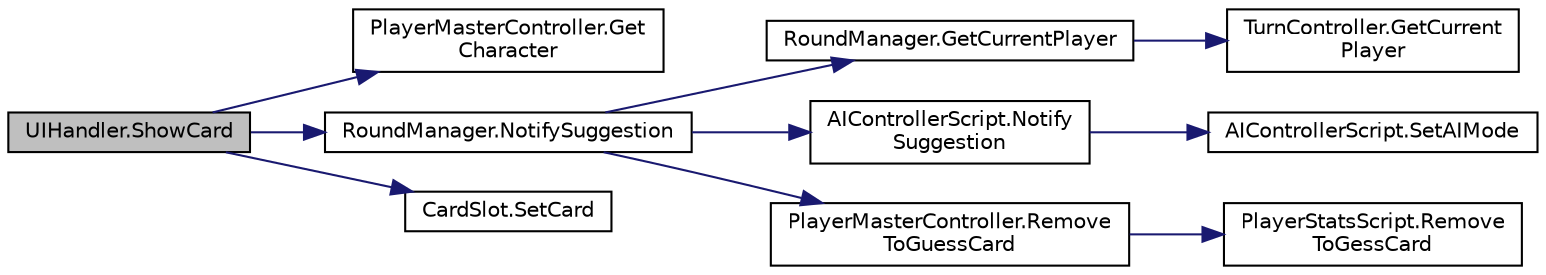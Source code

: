digraph "UIHandler.ShowCard"
{
 // LATEX_PDF_SIZE
  edge [fontname="Helvetica",fontsize="10",labelfontname="Helvetica",labelfontsize="10"];
  node [fontname="Helvetica",fontsize="10",shape=record];
  rankdir="LR";
  Node1 [label="UIHandler.ShowCard",height=0.2,width=0.4,color="black", fillcolor="grey75", style="filled", fontcolor="black",tooltip=" "];
  Node1 -> Node2 [color="midnightblue",fontsize="10",style="solid"];
  Node2 [label="PlayerMasterController.Get\lCharacter",height=0.2,width=0.4,color="black", fillcolor="white", style="filled",URL="$class_player_master_controller.html#a12c91851433777ae557a71d9f9a855f0",tooltip=" "];
  Node1 -> Node3 [color="midnightblue",fontsize="10",style="solid"];
  Node3 [label="RoundManager.NotifySuggestion",height=0.2,width=0.4,color="black", fillcolor="white", style="filled",URL="$class_round_manager.html#a6cf32ad7ffd3cafc902ae5faeb7605f8",tooltip="removing a card from the player's To Guess List notify the AI if a player finished showing a suggeste..."];
  Node3 -> Node4 [color="midnightblue",fontsize="10",style="solid"];
  Node4 [label="RoundManager.GetCurrentPlayer",height=0.2,width=0.4,color="black", fillcolor="white", style="filled",URL="$class_round_manager.html#aab3f49a5e05508a8e023a497e763c1c8",tooltip="Gets the player controller for the current player"];
  Node4 -> Node5 [color="midnightblue",fontsize="10",style="solid"];
  Node5 [label="TurnController.GetCurrent\lPlayer",height=0.2,width=0.4,color="black", fillcolor="white", style="filled",URL="$class_turn_controller.html#af16e42b7e61c5a999291327e2e556caa",tooltip=" "];
  Node3 -> Node6 [color="midnightblue",fontsize="10",style="solid"];
  Node6 [label="AIControllerScript.Notify\lSuggestion",height=0.2,width=0.4,color="black", fillcolor="white", style="filled",URL="$class_a_i_controller_script.html#a208f5afe4102ff2ca04a03a425d76279",tooltip="for the round manager to notify that another player finished picking a card to show"];
  Node6 -> Node7 [color="midnightblue",fontsize="10",style="solid"];
  Node7 [label="AIControllerScript.SetAIMode",height=0.2,width=0.4,color="black", fillcolor="white", style="filled",URL="$class_a_i_controller_script.html#aaee909cd0f0ffdedd8d8425607d7ccb5",tooltip="to set the AI's mode"];
  Node3 -> Node8 [color="midnightblue",fontsize="10",style="solid"];
  Node8 [label="PlayerMasterController.Remove\lToGuessCard",height=0.2,width=0.4,color="black", fillcolor="white", style="filled",URL="$class_player_master_controller.html#a16dbaeb841ba29cdc8b7cb3b3bc86d99",tooltip="Remove a card from ToGuessCard"];
  Node8 -> Node9 [color="midnightblue",fontsize="10",style="solid"];
  Node9 [label="PlayerStatsScript.Remove\lToGessCard",height=0.2,width=0.4,color="black", fillcolor="white", style="filled",URL="$class_player_stats_script.html#a9cfb94bd7661f4120b9ea69c025bd368",tooltip="remove a selected card from To Guess List"];
  Node1 -> Node10 [color="midnightblue",fontsize="10",style="solid"];
  Node10 [label="CardSlot.SetCard",height=0.2,width=0.4,color="black", fillcolor="white", style="filled",URL="$class_card_slot.html#a9049dedcebbbc4b2185a2a01d76d4ed5",tooltip=" "];
}
